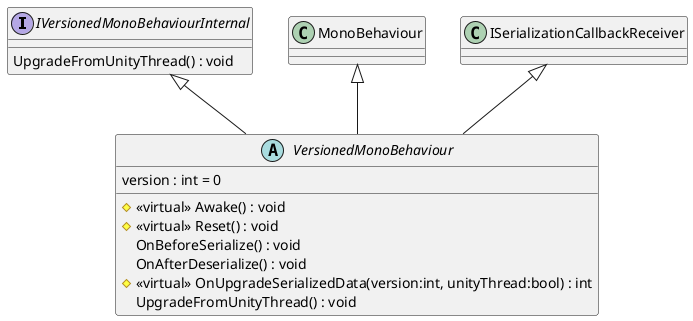 @startuml
interface IVersionedMonoBehaviourInternal {
    UpgradeFromUnityThread() : void
}
abstract class VersionedMonoBehaviour {
    version : int = 0
    # <<virtual>> Awake() : void
    # <<virtual>> Reset() : void
    OnBeforeSerialize() : void
    OnAfterDeserialize() : void
    # <<virtual>> OnUpgradeSerializedData(version:int, unityThread:bool) : int
    UpgradeFromUnityThread() : void
}
MonoBehaviour <|-- VersionedMonoBehaviour
ISerializationCallbackReceiver <|-- VersionedMonoBehaviour
IVersionedMonoBehaviourInternal <|-- VersionedMonoBehaviour
@enduml

